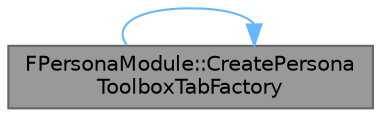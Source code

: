 digraph "FPersonaModule::CreatePersonaToolboxTabFactory"
{
 // INTERACTIVE_SVG=YES
 // LATEX_PDF_SIZE
  bgcolor="transparent";
  edge [fontname=Helvetica,fontsize=10,labelfontname=Helvetica,labelfontsize=10];
  node [fontname=Helvetica,fontsize=10,shape=box,height=0.2,width=0.4];
  rankdir="LR";
  Node1 [id="Node000001",label="FPersonaModule::CreatePersona\lToolboxTabFactory",height=0.2,width=0.4,color="gray40", fillcolor="grey60", style="filled", fontcolor="black",tooltip="Create a toolbox tab factory."];
  Node1 -> Node1 [id="edge1_Node000001_Node000001",color="steelblue1",style="solid",tooltip=" "];
}

